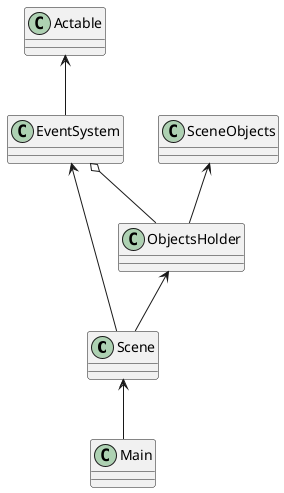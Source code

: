 @startuml Core
Scene <-- Main
ObjectsHolder <-- Scene
EventSystem <-- Scene
Actable <-- EventSystem
SceneObjects <-- ObjectsHolder
EventSystem o-- ObjectsHolder
@enduml